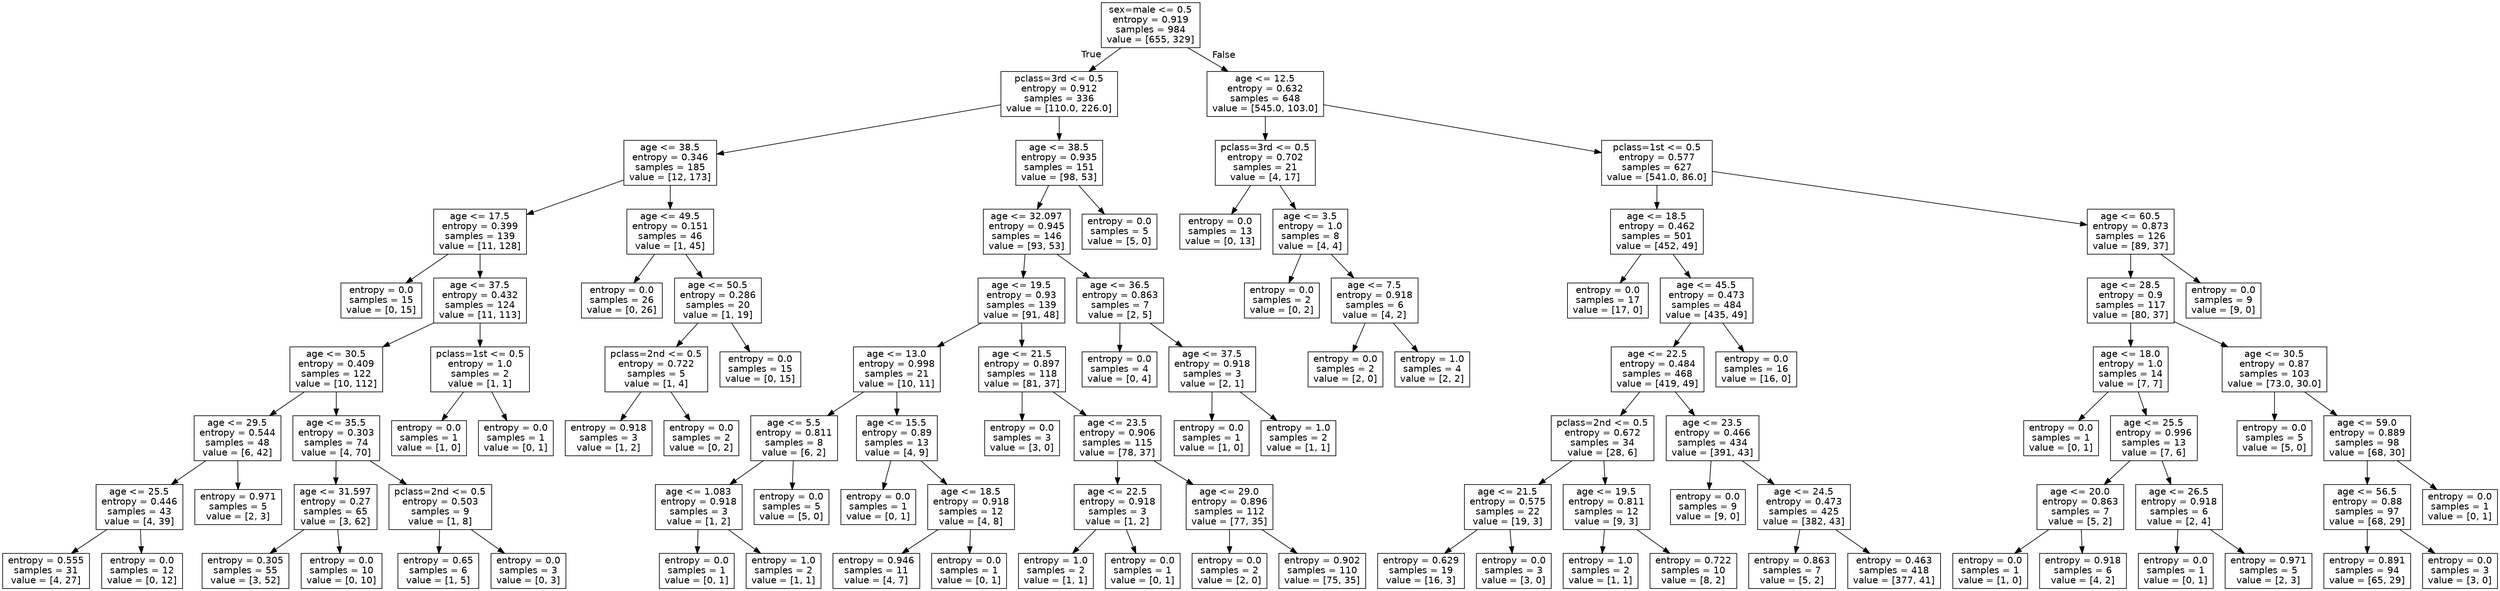 digraph Tree {
node [shape=box, fontname="helvetica"] ;
edge [fontname="helvetica"] ;
0 [label="sex=male <= 0.5\nentropy = 0.919\nsamples = 984\nvalue = [655, 329]"] ;
1 [label="pclass=3rd <= 0.5\nentropy = 0.912\nsamples = 336\nvalue = [110.0, 226.0]"] ;
0 -> 1 [labeldistance=2.5, labelangle=45, headlabel="True"] ;
2 [label="age <= 38.5\nentropy = 0.346\nsamples = 185\nvalue = [12, 173]"] ;
1 -> 2 ;
3 [label="age <= 17.5\nentropy = 0.399\nsamples = 139\nvalue = [11, 128]"] ;
2 -> 3 ;
4 [label="entropy = 0.0\nsamples = 15\nvalue = [0, 15]"] ;
3 -> 4 ;
5 [label="age <= 37.5\nentropy = 0.432\nsamples = 124\nvalue = [11, 113]"] ;
3 -> 5 ;
6 [label="age <= 30.5\nentropy = 0.409\nsamples = 122\nvalue = [10, 112]"] ;
5 -> 6 ;
7 [label="age <= 29.5\nentropy = 0.544\nsamples = 48\nvalue = [6, 42]"] ;
6 -> 7 ;
8 [label="age <= 25.5\nentropy = 0.446\nsamples = 43\nvalue = [4, 39]"] ;
7 -> 8 ;
9 [label="entropy = 0.555\nsamples = 31\nvalue = [4, 27]"] ;
8 -> 9 ;
10 [label="entropy = 0.0\nsamples = 12\nvalue = [0, 12]"] ;
8 -> 10 ;
11 [label="entropy = 0.971\nsamples = 5\nvalue = [2, 3]"] ;
7 -> 11 ;
12 [label="age <= 35.5\nentropy = 0.303\nsamples = 74\nvalue = [4, 70]"] ;
6 -> 12 ;
13 [label="age <= 31.597\nentropy = 0.27\nsamples = 65\nvalue = [3, 62]"] ;
12 -> 13 ;
14 [label="entropy = 0.305\nsamples = 55\nvalue = [3, 52]"] ;
13 -> 14 ;
15 [label="entropy = 0.0\nsamples = 10\nvalue = [0, 10]"] ;
13 -> 15 ;
16 [label="pclass=2nd <= 0.5\nentropy = 0.503\nsamples = 9\nvalue = [1, 8]"] ;
12 -> 16 ;
17 [label="entropy = 0.65\nsamples = 6\nvalue = [1, 5]"] ;
16 -> 17 ;
18 [label="entropy = 0.0\nsamples = 3\nvalue = [0, 3]"] ;
16 -> 18 ;
19 [label="pclass=1st <= 0.5\nentropy = 1.0\nsamples = 2\nvalue = [1, 1]"] ;
5 -> 19 ;
20 [label="entropy = 0.0\nsamples = 1\nvalue = [1, 0]"] ;
19 -> 20 ;
21 [label="entropy = 0.0\nsamples = 1\nvalue = [0, 1]"] ;
19 -> 21 ;
22 [label="age <= 49.5\nentropy = 0.151\nsamples = 46\nvalue = [1, 45]"] ;
2 -> 22 ;
23 [label="entropy = 0.0\nsamples = 26\nvalue = [0, 26]"] ;
22 -> 23 ;
24 [label="age <= 50.5\nentropy = 0.286\nsamples = 20\nvalue = [1, 19]"] ;
22 -> 24 ;
25 [label="pclass=2nd <= 0.5\nentropy = 0.722\nsamples = 5\nvalue = [1, 4]"] ;
24 -> 25 ;
26 [label="entropy = 0.918\nsamples = 3\nvalue = [1, 2]"] ;
25 -> 26 ;
27 [label="entropy = 0.0\nsamples = 2\nvalue = [0, 2]"] ;
25 -> 27 ;
28 [label="entropy = 0.0\nsamples = 15\nvalue = [0, 15]"] ;
24 -> 28 ;
29 [label="age <= 38.5\nentropy = 0.935\nsamples = 151\nvalue = [98, 53]"] ;
1 -> 29 ;
30 [label="age <= 32.097\nentropy = 0.945\nsamples = 146\nvalue = [93, 53]"] ;
29 -> 30 ;
31 [label="age <= 19.5\nentropy = 0.93\nsamples = 139\nvalue = [91, 48]"] ;
30 -> 31 ;
32 [label="age <= 13.0\nentropy = 0.998\nsamples = 21\nvalue = [10, 11]"] ;
31 -> 32 ;
33 [label="age <= 5.5\nentropy = 0.811\nsamples = 8\nvalue = [6, 2]"] ;
32 -> 33 ;
34 [label="age <= 1.083\nentropy = 0.918\nsamples = 3\nvalue = [1, 2]"] ;
33 -> 34 ;
35 [label="entropy = 0.0\nsamples = 1\nvalue = [0, 1]"] ;
34 -> 35 ;
36 [label="entropy = 1.0\nsamples = 2\nvalue = [1, 1]"] ;
34 -> 36 ;
37 [label="entropy = 0.0\nsamples = 5\nvalue = [5, 0]"] ;
33 -> 37 ;
38 [label="age <= 15.5\nentropy = 0.89\nsamples = 13\nvalue = [4, 9]"] ;
32 -> 38 ;
39 [label="entropy = 0.0\nsamples = 1\nvalue = [0, 1]"] ;
38 -> 39 ;
40 [label="age <= 18.5\nentropy = 0.918\nsamples = 12\nvalue = [4, 8]"] ;
38 -> 40 ;
41 [label="entropy = 0.946\nsamples = 11\nvalue = [4, 7]"] ;
40 -> 41 ;
42 [label="entropy = 0.0\nsamples = 1\nvalue = [0, 1]"] ;
40 -> 42 ;
43 [label="age <= 21.5\nentropy = 0.897\nsamples = 118\nvalue = [81, 37]"] ;
31 -> 43 ;
44 [label="entropy = 0.0\nsamples = 3\nvalue = [3, 0]"] ;
43 -> 44 ;
45 [label="age <= 23.5\nentropy = 0.906\nsamples = 115\nvalue = [78, 37]"] ;
43 -> 45 ;
46 [label="age <= 22.5\nentropy = 0.918\nsamples = 3\nvalue = [1, 2]"] ;
45 -> 46 ;
47 [label="entropy = 1.0\nsamples = 2\nvalue = [1, 1]"] ;
46 -> 47 ;
48 [label="entropy = 0.0\nsamples = 1\nvalue = [0, 1]"] ;
46 -> 48 ;
49 [label="age <= 29.0\nentropy = 0.896\nsamples = 112\nvalue = [77, 35]"] ;
45 -> 49 ;
50 [label="entropy = 0.0\nsamples = 2\nvalue = [2, 0]"] ;
49 -> 50 ;
51 [label="entropy = 0.902\nsamples = 110\nvalue = [75, 35]"] ;
49 -> 51 ;
52 [label="age <= 36.5\nentropy = 0.863\nsamples = 7\nvalue = [2, 5]"] ;
30 -> 52 ;
53 [label="entropy = 0.0\nsamples = 4\nvalue = [0, 4]"] ;
52 -> 53 ;
54 [label="age <= 37.5\nentropy = 0.918\nsamples = 3\nvalue = [2, 1]"] ;
52 -> 54 ;
55 [label="entropy = 0.0\nsamples = 1\nvalue = [1, 0]"] ;
54 -> 55 ;
56 [label="entropy = 1.0\nsamples = 2\nvalue = [1, 1]"] ;
54 -> 56 ;
57 [label="entropy = 0.0\nsamples = 5\nvalue = [5, 0]"] ;
29 -> 57 ;
58 [label="age <= 12.5\nentropy = 0.632\nsamples = 648\nvalue = [545.0, 103.0]"] ;
0 -> 58 [labeldistance=2.5, labelangle=-45, headlabel="False"] ;
59 [label="pclass=3rd <= 0.5\nentropy = 0.702\nsamples = 21\nvalue = [4, 17]"] ;
58 -> 59 ;
60 [label="entropy = 0.0\nsamples = 13\nvalue = [0, 13]"] ;
59 -> 60 ;
61 [label="age <= 3.5\nentropy = 1.0\nsamples = 8\nvalue = [4, 4]"] ;
59 -> 61 ;
62 [label="entropy = 0.0\nsamples = 2\nvalue = [0, 2]"] ;
61 -> 62 ;
63 [label="age <= 7.5\nentropy = 0.918\nsamples = 6\nvalue = [4, 2]"] ;
61 -> 63 ;
64 [label="entropy = 0.0\nsamples = 2\nvalue = [2, 0]"] ;
63 -> 64 ;
65 [label="entropy = 1.0\nsamples = 4\nvalue = [2, 2]"] ;
63 -> 65 ;
66 [label="pclass=1st <= 0.5\nentropy = 0.577\nsamples = 627\nvalue = [541.0, 86.0]"] ;
58 -> 66 ;
67 [label="age <= 18.5\nentropy = 0.462\nsamples = 501\nvalue = [452, 49]"] ;
66 -> 67 ;
68 [label="entropy = 0.0\nsamples = 17\nvalue = [17, 0]"] ;
67 -> 68 ;
69 [label="age <= 45.5\nentropy = 0.473\nsamples = 484\nvalue = [435, 49]"] ;
67 -> 69 ;
70 [label="age <= 22.5\nentropy = 0.484\nsamples = 468\nvalue = [419, 49]"] ;
69 -> 70 ;
71 [label="pclass=2nd <= 0.5\nentropy = 0.672\nsamples = 34\nvalue = [28, 6]"] ;
70 -> 71 ;
72 [label="age <= 21.5\nentropy = 0.575\nsamples = 22\nvalue = [19, 3]"] ;
71 -> 72 ;
73 [label="entropy = 0.629\nsamples = 19\nvalue = [16, 3]"] ;
72 -> 73 ;
74 [label="entropy = 0.0\nsamples = 3\nvalue = [3, 0]"] ;
72 -> 74 ;
75 [label="age <= 19.5\nentropy = 0.811\nsamples = 12\nvalue = [9, 3]"] ;
71 -> 75 ;
76 [label="entropy = 1.0\nsamples = 2\nvalue = [1, 1]"] ;
75 -> 76 ;
77 [label="entropy = 0.722\nsamples = 10\nvalue = [8, 2]"] ;
75 -> 77 ;
78 [label="age <= 23.5\nentropy = 0.466\nsamples = 434\nvalue = [391, 43]"] ;
70 -> 78 ;
79 [label="entropy = 0.0\nsamples = 9\nvalue = [9, 0]"] ;
78 -> 79 ;
80 [label="age <= 24.5\nentropy = 0.473\nsamples = 425\nvalue = [382, 43]"] ;
78 -> 80 ;
81 [label="entropy = 0.863\nsamples = 7\nvalue = [5, 2]"] ;
80 -> 81 ;
82 [label="entropy = 0.463\nsamples = 418\nvalue = [377, 41]"] ;
80 -> 82 ;
83 [label="entropy = 0.0\nsamples = 16\nvalue = [16, 0]"] ;
69 -> 83 ;
84 [label="age <= 60.5\nentropy = 0.873\nsamples = 126\nvalue = [89, 37]"] ;
66 -> 84 ;
85 [label="age <= 28.5\nentropy = 0.9\nsamples = 117\nvalue = [80, 37]"] ;
84 -> 85 ;
86 [label="age <= 18.0\nentropy = 1.0\nsamples = 14\nvalue = [7, 7]"] ;
85 -> 86 ;
87 [label="entropy = 0.0\nsamples = 1\nvalue = [0, 1]"] ;
86 -> 87 ;
88 [label="age <= 25.5\nentropy = 0.996\nsamples = 13\nvalue = [7, 6]"] ;
86 -> 88 ;
89 [label="age <= 20.0\nentropy = 0.863\nsamples = 7\nvalue = [5, 2]"] ;
88 -> 89 ;
90 [label="entropy = 0.0\nsamples = 1\nvalue = [1, 0]"] ;
89 -> 90 ;
91 [label="entropy = 0.918\nsamples = 6\nvalue = [4, 2]"] ;
89 -> 91 ;
92 [label="age <= 26.5\nentropy = 0.918\nsamples = 6\nvalue = [2, 4]"] ;
88 -> 92 ;
93 [label="entropy = 0.0\nsamples = 1\nvalue = [0, 1]"] ;
92 -> 93 ;
94 [label="entropy = 0.971\nsamples = 5\nvalue = [2, 3]"] ;
92 -> 94 ;
95 [label="age <= 30.5\nentropy = 0.87\nsamples = 103\nvalue = [73.0, 30.0]"] ;
85 -> 95 ;
96 [label="entropy = 0.0\nsamples = 5\nvalue = [5, 0]"] ;
95 -> 96 ;
97 [label="age <= 59.0\nentropy = 0.889\nsamples = 98\nvalue = [68, 30]"] ;
95 -> 97 ;
98 [label="age <= 56.5\nentropy = 0.88\nsamples = 97\nvalue = [68, 29]"] ;
97 -> 98 ;
99 [label="entropy = 0.891\nsamples = 94\nvalue = [65, 29]"] ;
98 -> 99 ;
100 [label="entropy = 0.0\nsamples = 3\nvalue = [3, 0]"] ;
98 -> 100 ;
101 [label="entropy = 0.0\nsamples = 1\nvalue = [0, 1]"] ;
97 -> 101 ;
102 [label="entropy = 0.0\nsamples = 9\nvalue = [9, 0]"] ;
84 -> 102 ;
}